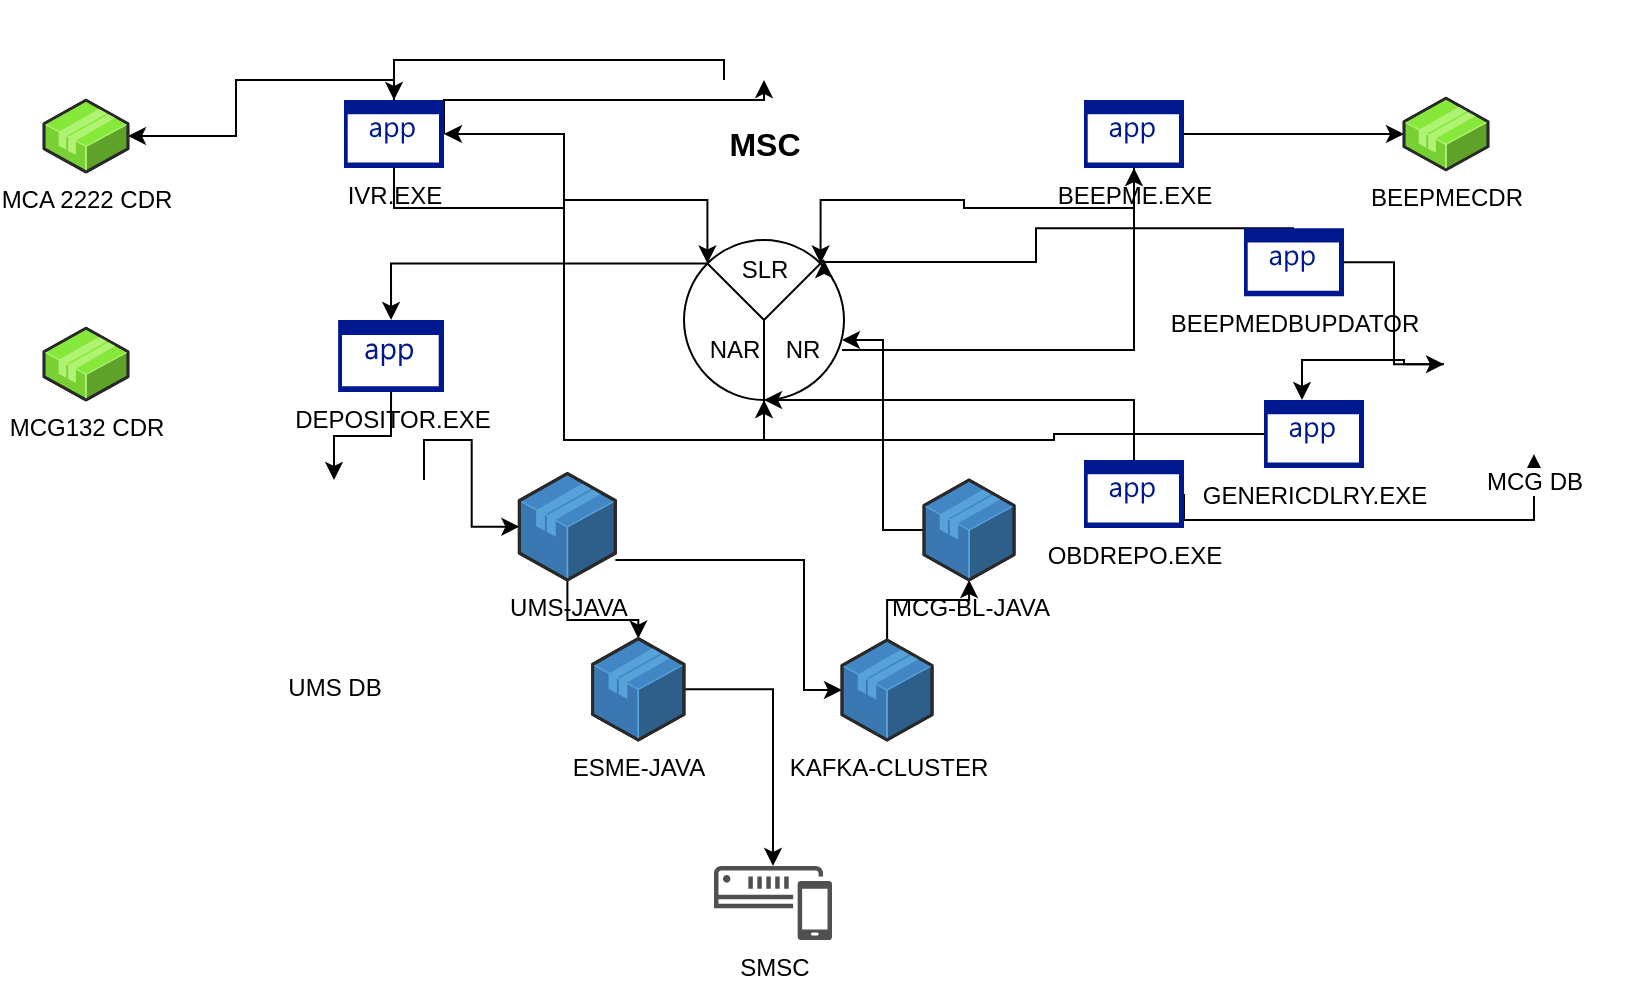 <mxfile version="21.5.0" type="github">
  <diagram id="kgpKYQtTHZ0yAKxKKP6v" name="Page-1">
    <mxGraphModel dx="880" dy="476" grid="1" gridSize="10" guides="1" tooltips="1" connect="1" arrows="1" fold="1" page="1" pageScale="1" pageWidth="850" pageHeight="1100" background="#ffffff" math="0" shadow="0">
      <root>
        <mxCell id="0" />
        <mxCell id="1" parent="0" />
        <mxCell id="NeW28hHn6Nqj_jAddS36-34" style="edgeStyle=orthogonalEdgeStyle;rounded=0;orthogonalLoop=1;jettySize=auto;html=1;exitX=0;exitY=1;exitDx=0;exitDy=0;entryX=0.5;entryY=0;entryDx=0;entryDy=0;entryPerimeter=0;" edge="1" parent="1" source="NeW28hHn6Nqj_jAddS36-1" target="NeW28hHn6Nqj_jAddS36-28">
          <mxGeometry relative="1" as="geometry">
            <Array as="points">
              <mxPoint x="380" y="110" />
              <mxPoint x="215" y="110" />
            </Array>
          </mxGeometry>
        </mxCell>
        <mxCell id="NeW28hHn6Nqj_jAddS36-1" value="&lt;h3 style=&quot;font-size: 16px;&quot;&gt;MSC&lt;/h3&gt;" style="shape=image;html=1;verticalAlign=top;verticalLabelPosition=bottom;labelBackgroundColor=#ffffff;imageAspect=0;aspect=fixed;image=https://cdn1.iconfinder.com/data/icons/computer-hardware-cute-style-vol-2/52/signal__device__technology__radar__satellite__antenna__tower-128.png;fontFamily=Helvetica;fontStyle=1;fontSize=16;" vertex="1" parent="1">
          <mxGeometry x="380" y="80" width="40" height="40" as="geometry" />
        </mxCell>
        <mxCell id="NeW28hHn6Nqj_jAddS36-14" style="edgeStyle=orthogonalEdgeStyle;rounded=0;orthogonalLoop=1;jettySize=auto;html=1;" edge="1" parent="1" source="NeW28hHn6Nqj_jAddS36-12">
          <mxGeometry relative="1" as="geometry">
            <mxPoint x="400" y="260" as="targetPoint" />
            <Array as="points">
              <mxPoint x="400" y="270" />
              <mxPoint x="400" y="270" />
            </Array>
          </mxGeometry>
        </mxCell>
        <mxCell id="NeW28hHn6Nqj_jAddS36-37" style="edgeStyle=orthogonalEdgeStyle;rounded=0;orthogonalLoop=1;jettySize=auto;html=1;exitX=0;exitY=0;exitDx=0;exitDy=0;entryX=0.5;entryY=0;entryDx=0;entryDy=0;entryPerimeter=0;" edge="1" parent="1" source="NeW28hHn6Nqj_jAddS36-12" target="NeW28hHn6Nqj_jAddS36-29">
          <mxGeometry relative="1" as="geometry" />
        </mxCell>
        <mxCell id="NeW28hHn6Nqj_jAddS36-54" style="edgeStyle=orthogonalEdgeStyle;rounded=0;orthogonalLoop=1;jettySize=auto;html=1;exitX=0.5;exitY=1;exitDx=0;exitDy=0;entryX=1;entryY=0.5;entryDx=0;entryDy=0;entryPerimeter=0;" edge="1" parent="1" source="NeW28hHn6Nqj_jAddS36-12" target="NeW28hHn6Nqj_jAddS36-28">
          <mxGeometry relative="1" as="geometry" />
        </mxCell>
        <mxCell id="NeW28hHn6Nqj_jAddS36-12" value="" style="ellipse;whiteSpace=wrap;html=1;aspect=fixed;" vertex="1" parent="1">
          <mxGeometry x="360" y="200" width="80" height="80" as="geometry" />
        </mxCell>
        <mxCell id="NeW28hHn6Nqj_jAddS36-9" value="" style="endArrow=none;html=1;rounded=0;" edge="1" parent="1">
          <mxGeometry width="50" height="50" relative="1" as="geometry">
            <mxPoint x="400" y="280" as="sourcePoint" />
            <mxPoint x="400" y="240" as="targetPoint" />
          </mxGeometry>
        </mxCell>
        <mxCell id="NeW28hHn6Nqj_jAddS36-10" value="" style="endArrow=none;html=1;rounded=0;" edge="1" parent="1">
          <mxGeometry width="50" height="50" relative="1" as="geometry">
            <mxPoint x="400" y="240" as="sourcePoint" />
            <mxPoint x="430" y="210" as="targetPoint" />
          </mxGeometry>
        </mxCell>
        <mxCell id="NeW28hHn6Nqj_jAddS36-11" value="" style="endArrow=none;html=1;rounded=0;entryX=0;entryY=0;entryDx=0;entryDy=0;" edge="1" parent="1" target="NeW28hHn6Nqj_jAddS36-12">
          <mxGeometry width="50" height="50" relative="1" as="geometry">
            <mxPoint x="400" y="240" as="sourcePoint" />
            <mxPoint x="360" y="200" as="targetPoint" />
          </mxGeometry>
        </mxCell>
        <mxCell id="NeW28hHn6Nqj_jAddS36-13" value="SLR" style="text;html=1;align=center;verticalAlign=middle;resizable=0;points=[];autosize=1;strokeColor=none;fillColor=none;" vertex="1" parent="1">
          <mxGeometry x="375" y="200" width="50" height="30" as="geometry" />
        </mxCell>
        <mxCell id="NeW28hHn6Nqj_jAddS36-15" value="NAR" style="text;html=1;align=center;verticalAlign=middle;resizable=0;points=[];autosize=1;strokeColor=none;fillColor=none;" vertex="1" parent="1">
          <mxGeometry x="360" y="240" width="50" height="30" as="geometry" />
        </mxCell>
        <mxCell id="NeW28hHn6Nqj_jAddS36-47" style="edgeStyle=orthogonalEdgeStyle;rounded=0;orthogonalLoop=1;jettySize=auto;html=1;entryX=0.5;entryY=1;entryDx=0;entryDy=0;entryPerimeter=0;" edge="1" parent="1" source="NeW28hHn6Nqj_jAddS36-16" target="NeW28hHn6Nqj_jAddS36-27">
          <mxGeometry relative="1" as="geometry" />
        </mxCell>
        <mxCell id="NeW28hHn6Nqj_jAddS36-16" value="NR" style="text;html=1;align=center;verticalAlign=middle;resizable=0;points=[];autosize=1;strokeColor=none;fillColor=none;" vertex="1" parent="1">
          <mxGeometry x="399" y="240" width="40" height="30" as="geometry" />
        </mxCell>
        <mxCell id="NeW28hHn6Nqj_jAddS36-18" value="MCG132 CDR" style="verticalLabelPosition=bottom;html=1;verticalAlign=top;strokeWidth=1;align=center;outlineConnect=0;dashed=0;outlineConnect=0;shape=mxgraph.aws3d.application2;fillColor=#86E83A;strokeColor=#B0F373;aspect=fixed;" vertex="1" parent="1">
          <mxGeometry x="40" y="244.1" width="42" height="35.9" as="geometry" />
        </mxCell>
        <mxCell id="NeW28hHn6Nqj_jAddS36-43" style="edgeStyle=orthogonalEdgeStyle;rounded=0;orthogonalLoop=1;jettySize=auto;html=1;" edge="1" parent="1" source="NeW28hHn6Nqj_jAddS36-20" target="NeW28hHn6Nqj_jAddS36-21">
          <mxGeometry relative="1" as="geometry" />
        </mxCell>
        <mxCell id="NeW28hHn6Nqj_jAddS36-44" style="edgeStyle=orthogonalEdgeStyle;rounded=0;orthogonalLoop=1;jettySize=auto;html=1;" edge="1" parent="1" source="NeW28hHn6Nqj_jAddS36-20" target="NeW28hHn6Nqj_jAddS36-23">
          <mxGeometry relative="1" as="geometry">
            <Array as="points">
              <mxPoint x="420" y="360" />
              <mxPoint x="420" y="425" />
            </Array>
          </mxGeometry>
        </mxCell>
        <mxCell id="NeW28hHn6Nqj_jAddS36-20" value="UMS-JAVA" style="verticalLabelPosition=bottom;html=1;verticalAlign=top;strokeWidth=1;align=center;outlineConnect=0;dashed=0;outlineConnect=0;shape=mxgraph.aws3d.application;fillColor=#4286c5;strokeColor=#57A2D8;aspect=fixed;" vertex="1" parent="1">
          <mxGeometry x="277.69" y="316.74" width="48" height="53.26" as="geometry" />
        </mxCell>
        <mxCell id="NeW28hHn6Nqj_jAddS36-59" style="edgeStyle=orthogonalEdgeStyle;rounded=0;orthogonalLoop=1;jettySize=auto;html=1;" edge="1" parent="1" source="NeW28hHn6Nqj_jAddS36-21" target="NeW28hHn6Nqj_jAddS36-58">
          <mxGeometry relative="1" as="geometry" />
        </mxCell>
        <mxCell id="NeW28hHn6Nqj_jAddS36-21" value="ESME-JAVA" style="verticalLabelPosition=bottom;html=1;verticalAlign=top;strokeWidth=1;align=center;outlineConnect=0;dashed=0;outlineConnect=0;shape=mxgraph.aws3d.application;fillColor=#4286c5;strokeColor=#57A2D8;aspect=fixed;" vertex="1" parent="1">
          <mxGeometry x="314.31" y="399.3" width="45.69" height="50.7" as="geometry" />
        </mxCell>
        <mxCell id="NeW28hHn6Nqj_jAddS36-49" style="edgeStyle=orthogonalEdgeStyle;rounded=0;orthogonalLoop=1;jettySize=auto;html=1;exitX=0.5;exitY=0;exitDx=0;exitDy=0;exitPerimeter=0;" edge="1" parent="1" source="NeW28hHn6Nqj_jAddS36-22">
          <mxGeometry relative="1" as="geometry">
            <mxPoint x="430" y="210" as="targetPoint" />
            <Array as="points">
              <mxPoint x="536" y="194" />
              <mxPoint x="536" y="211" />
            </Array>
          </mxGeometry>
        </mxCell>
        <mxCell id="NeW28hHn6Nqj_jAddS36-51" style="edgeStyle=orthogonalEdgeStyle;rounded=0;orthogonalLoop=1;jettySize=auto;html=1;exitX=1;exitY=0.5;exitDx=0;exitDy=0;exitPerimeter=0;" edge="1" parent="1" source="NeW28hHn6Nqj_jAddS36-22" target="NeW28hHn6Nqj_jAddS36-40">
          <mxGeometry relative="1" as="geometry" />
        </mxCell>
        <mxCell id="NeW28hHn6Nqj_jAddS36-22" value="BEEPMEDBUPDATOR" style="sketch=0;aspect=fixed;pointerEvents=1;shadow=0;dashed=0;html=1;strokeColor=none;labelPosition=center;verticalLabelPosition=bottom;verticalAlign=top;align=center;fillColor=#00188D;shape=mxgraph.mscae.enterprise.application" vertex="1" parent="1">
          <mxGeometry x="640" y="194.1" width="50" height="34" as="geometry" />
        </mxCell>
        <mxCell id="NeW28hHn6Nqj_jAddS36-45" style="edgeStyle=orthogonalEdgeStyle;rounded=0;orthogonalLoop=1;jettySize=auto;html=1;" edge="1" parent="1" source="NeW28hHn6Nqj_jAddS36-23" target="NeW28hHn6Nqj_jAddS36-24">
          <mxGeometry relative="1" as="geometry" />
        </mxCell>
        <mxCell id="NeW28hHn6Nqj_jAddS36-23" value="KAFKA-CLUSTER" style="verticalLabelPosition=bottom;html=1;verticalAlign=top;strokeWidth=1;align=center;outlineConnect=0;dashed=0;outlineConnect=0;shape=mxgraph.aws3d.application;fillColor=#4286c5;strokeColor=#57A2D8;aspect=fixed;" vertex="1" parent="1">
          <mxGeometry x="439" y="400" width="45.05" height="50" as="geometry" />
        </mxCell>
        <mxCell id="NeW28hHn6Nqj_jAddS36-46" style="edgeStyle=orthogonalEdgeStyle;rounded=0;orthogonalLoop=1;jettySize=auto;html=1;entryX=1;entryY=0.333;entryDx=0;entryDy=0;entryPerimeter=0;" edge="1" parent="1" source="NeW28hHn6Nqj_jAddS36-24" target="NeW28hHn6Nqj_jAddS36-16">
          <mxGeometry relative="1" as="geometry" />
        </mxCell>
        <mxCell id="NeW28hHn6Nqj_jAddS36-24" value="MCG-BL-JAVA" style="verticalLabelPosition=bottom;html=1;verticalAlign=top;strokeWidth=1;align=center;outlineConnect=0;dashed=0;outlineConnect=0;shape=mxgraph.aws3d.application;fillColor=#4286c5;strokeColor=#57A2D8;aspect=fixed;" vertex="1" parent="1">
          <mxGeometry x="480" y="320" width="45.05" height="50" as="geometry" />
        </mxCell>
        <mxCell id="NeW28hHn6Nqj_jAddS36-53" style="edgeStyle=orthogonalEdgeStyle;rounded=0;orthogonalLoop=1;jettySize=auto;html=1;exitX=0;exitY=0.5;exitDx=0;exitDy=0;exitPerimeter=0;entryX=0.5;entryY=1;entryDx=0;entryDy=0;" edge="1" parent="1" source="NeW28hHn6Nqj_jAddS36-25" target="NeW28hHn6Nqj_jAddS36-12">
          <mxGeometry relative="1" as="geometry" />
        </mxCell>
        <mxCell id="NeW28hHn6Nqj_jAddS36-25" value="GENERICDLRY.EXE" style="sketch=0;aspect=fixed;pointerEvents=1;shadow=0;dashed=0;html=1;strokeColor=none;labelPosition=center;verticalLabelPosition=bottom;verticalAlign=top;align=center;fillColor=#00188D;shape=mxgraph.mscae.enterprise.application" vertex="1" parent="1">
          <mxGeometry x="650" y="280" width="50" height="34" as="geometry" />
        </mxCell>
        <mxCell id="NeW28hHn6Nqj_jAddS36-61" style="edgeStyle=orthogonalEdgeStyle;rounded=0;orthogonalLoop=1;jettySize=auto;html=1;exitX=1;exitY=0.5;exitDx=0;exitDy=0;exitPerimeter=0;" edge="1" parent="1" source="NeW28hHn6Nqj_jAddS36-26" target="NeW28hHn6Nqj_jAddS36-40">
          <mxGeometry relative="1" as="geometry">
            <Array as="points">
              <mxPoint x="610" y="340" />
              <mxPoint x="785" y="340" />
            </Array>
          </mxGeometry>
        </mxCell>
        <mxCell id="NeW28hHn6Nqj_jAddS36-62" style="edgeStyle=orthogonalEdgeStyle;rounded=0;orthogonalLoop=1;jettySize=auto;html=1;exitX=0.5;exitY=0;exitDx=0;exitDy=0;exitPerimeter=0;entryX=0.5;entryY=1;entryDx=0;entryDy=0;" edge="1" parent="1" source="NeW28hHn6Nqj_jAddS36-26" target="NeW28hHn6Nqj_jAddS36-12">
          <mxGeometry relative="1" as="geometry">
            <Array as="points">
              <mxPoint x="585" y="280" />
            </Array>
          </mxGeometry>
        </mxCell>
        <mxCell id="NeW28hHn6Nqj_jAddS36-26" value="OBDREPO.EXE" style="sketch=0;aspect=fixed;pointerEvents=1;shadow=0;dashed=0;html=1;strokeColor=none;labelPosition=center;verticalLabelPosition=bottom;verticalAlign=top;align=center;fillColor=#00188D;shape=mxgraph.mscae.enterprise.application" vertex="1" parent="1">
          <mxGeometry x="560" y="310" width="50" height="34" as="geometry" />
        </mxCell>
        <mxCell id="NeW28hHn6Nqj_jAddS36-48" style="edgeStyle=orthogonalEdgeStyle;rounded=0;orthogonalLoop=1;jettySize=auto;html=1;exitX=0.5;exitY=1;exitDx=0;exitDy=0;exitPerimeter=0;entryX=1;entryY=0;entryDx=0;entryDy=0;" edge="1" parent="1" source="NeW28hHn6Nqj_jAddS36-27" target="NeW28hHn6Nqj_jAddS36-12">
          <mxGeometry relative="1" as="geometry" />
        </mxCell>
        <mxCell id="NeW28hHn6Nqj_jAddS36-50" style="edgeStyle=orthogonalEdgeStyle;rounded=0;orthogonalLoop=1;jettySize=auto;html=1;exitX=1;exitY=0.5;exitDx=0;exitDy=0;exitPerimeter=0;" edge="1" parent="1" source="NeW28hHn6Nqj_jAddS36-27" target="NeW28hHn6Nqj_jAddS36-31">
          <mxGeometry relative="1" as="geometry" />
        </mxCell>
        <mxCell id="NeW28hHn6Nqj_jAddS36-27" value="BEEPME.EXE" style="sketch=0;aspect=fixed;pointerEvents=1;shadow=0;dashed=0;html=1;strokeColor=none;labelPosition=center;verticalLabelPosition=bottom;verticalAlign=top;align=center;fillColor=#00188D;shape=mxgraph.mscae.enterprise.application" vertex="1" parent="1">
          <mxGeometry x="560" y="130" width="50" height="34" as="geometry" />
        </mxCell>
        <mxCell id="NeW28hHn6Nqj_jAddS36-36" style="edgeStyle=orthogonalEdgeStyle;rounded=0;orthogonalLoop=1;jettySize=auto;html=1;exitX=0.5;exitY=1;exitDx=0;exitDy=0;exitPerimeter=0;entryX=0;entryY=0;entryDx=0;entryDy=0;" edge="1" parent="1" source="NeW28hHn6Nqj_jAddS36-28" target="NeW28hHn6Nqj_jAddS36-12">
          <mxGeometry relative="1" as="geometry" />
        </mxCell>
        <mxCell id="NeW28hHn6Nqj_jAddS36-38" style="edgeStyle=orthogonalEdgeStyle;rounded=0;orthogonalLoop=1;jettySize=auto;html=1;exitX=0.5;exitY=0;exitDx=0;exitDy=0;exitPerimeter=0;" edge="1" parent="1" source="NeW28hHn6Nqj_jAddS36-28" target="NeW28hHn6Nqj_jAddS36-30">
          <mxGeometry relative="1" as="geometry">
            <Array as="points">
              <mxPoint x="215" y="120" />
              <mxPoint x="136" y="120" />
              <mxPoint x="136" y="148" />
            </Array>
          </mxGeometry>
        </mxCell>
        <mxCell id="NeW28hHn6Nqj_jAddS36-55" style="edgeStyle=orthogonalEdgeStyle;rounded=0;orthogonalLoop=1;jettySize=auto;html=1;exitX=1;exitY=0.5;exitDx=0;exitDy=0;exitPerimeter=0;" edge="1" parent="1" source="NeW28hHn6Nqj_jAddS36-28" target="NeW28hHn6Nqj_jAddS36-1">
          <mxGeometry relative="1" as="geometry">
            <Array as="points">
              <mxPoint x="240" y="130" />
              <mxPoint x="400" y="130" />
            </Array>
          </mxGeometry>
        </mxCell>
        <mxCell id="NeW28hHn6Nqj_jAddS36-28" value="IVR.EXE" style="sketch=0;aspect=fixed;pointerEvents=1;shadow=0;dashed=0;html=1;strokeColor=none;labelPosition=center;verticalLabelPosition=bottom;verticalAlign=top;align=center;fillColor=#00188D;shape=mxgraph.mscae.enterprise.application" vertex="1" parent="1">
          <mxGeometry x="190" y="130" width="50" height="34" as="geometry" />
        </mxCell>
        <mxCell id="NeW28hHn6Nqj_jAddS36-41" style="edgeStyle=orthogonalEdgeStyle;rounded=0;orthogonalLoop=1;jettySize=auto;html=1;exitX=0.5;exitY=1;exitDx=0;exitDy=0;exitPerimeter=0;entryX=0.5;entryY=0;entryDx=0;entryDy=0;" edge="1" parent="1" source="NeW28hHn6Nqj_jAddS36-29" target="NeW28hHn6Nqj_jAddS36-39">
          <mxGeometry relative="1" as="geometry" />
        </mxCell>
        <mxCell id="NeW28hHn6Nqj_jAddS36-29" value="DEPOSITOR.EXE" style="sketch=0;aspect=fixed;pointerEvents=1;shadow=0;dashed=0;html=1;strokeColor=none;labelPosition=center;verticalLabelPosition=bottom;verticalAlign=top;align=center;fillColor=#00188D;shape=mxgraph.mscae.enterprise.application" vertex="1" parent="1">
          <mxGeometry x="187.06" y="240" width="52.94" height="36" as="geometry" />
        </mxCell>
        <mxCell id="NeW28hHn6Nqj_jAddS36-30" value="MCA 2222 CDR" style="verticalLabelPosition=bottom;html=1;verticalAlign=top;strokeWidth=1;align=center;outlineConnect=0;dashed=0;outlineConnect=0;shape=mxgraph.aws3d.application2;fillColor=#86E83A;strokeColor=#B0F373;aspect=fixed;" vertex="1" parent="1">
          <mxGeometry x="40" y="130.1" width="42" height="35.9" as="geometry" />
        </mxCell>
        <mxCell id="NeW28hHn6Nqj_jAddS36-31" value="BEEPMECDR" style="verticalLabelPosition=bottom;html=1;verticalAlign=top;strokeWidth=1;align=center;outlineConnect=0;dashed=0;outlineConnect=0;shape=mxgraph.aws3d.application2;fillColor=#86E83A;strokeColor=#B0F373;aspect=fixed;" vertex="1" parent="1">
          <mxGeometry x="720" y="129.05" width="42" height="35.9" as="geometry" />
        </mxCell>
        <mxCell id="NeW28hHn6Nqj_jAddS36-32" style="edgeStyle=orthogonalEdgeStyle;rounded=0;orthogonalLoop=1;jettySize=auto;html=1;exitX=0.5;exitY=1;exitDx=0;exitDy=0;" edge="1" parent="1" source="NeW28hHn6Nqj_jAddS36-1" target="NeW28hHn6Nqj_jAddS36-1">
          <mxGeometry relative="1" as="geometry" />
        </mxCell>
        <mxCell id="NeW28hHn6Nqj_jAddS36-42" style="edgeStyle=orthogonalEdgeStyle;rounded=0;orthogonalLoop=1;jettySize=auto;html=1;exitX=1;exitY=0;exitDx=0;exitDy=0;" edge="1" parent="1" source="NeW28hHn6Nqj_jAddS36-39" target="NeW28hHn6Nqj_jAddS36-20">
          <mxGeometry relative="1" as="geometry" />
        </mxCell>
        <mxCell id="NeW28hHn6Nqj_jAddS36-39" value="UMS DB" style="shape=image;html=1;verticalAlign=top;verticalLabelPosition=bottom;labelBackgroundColor=#ffffff;imageAspect=0;aspect=fixed;image=https://cdn2.iconfinder.com/data/icons/whcompare-isometric-web-hosting-servers/50/database-128.png" vertex="1" parent="1">
          <mxGeometry x="140" y="320" width="90" height="90" as="geometry" />
        </mxCell>
        <mxCell id="NeW28hHn6Nqj_jAddS36-52" style="edgeStyle=orthogonalEdgeStyle;rounded=0;orthogonalLoop=1;jettySize=auto;html=1;entryX=0.38;entryY=0;entryDx=0;entryDy=0;entryPerimeter=0;" edge="1" parent="1" source="NeW28hHn6Nqj_jAddS36-40" target="NeW28hHn6Nqj_jAddS36-25">
          <mxGeometry relative="1" as="geometry" />
        </mxCell>
        <mxCell id="NeW28hHn6Nqj_jAddS36-40" value="MCG DB" style="shape=image;html=1;verticalAlign=top;verticalLabelPosition=bottom;labelBackgroundColor=#ffffff;imageAspect=0;aspect=fixed;image=https://cdn2.iconfinder.com/data/icons/whcompare-isometric-web-hosting-servers/50/database-128.png" vertex="1" parent="1">
          <mxGeometry x="740" y="217.05" width="90" height="90" as="geometry" />
        </mxCell>
        <mxCell id="NeW28hHn6Nqj_jAddS36-58" value="SMSC" style="sketch=0;pointerEvents=1;shadow=0;dashed=0;html=1;strokeColor=none;fillColor=#505050;labelPosition=center;verticalLabelPosition=bottom;verticalAlign=top;outlineConnect=0;align=center;shape=mxgraph.office.communications.sms_gateway;" vertex="1" parent="1">
          <mxGeometry x="375" y="513" width="59" height="37" as="geometry" />
        </mxCell>
      </root>
    </mxGraphModel>
  </diagram>
</mxfile>
